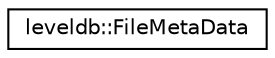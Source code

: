digraph "Graphical Class Hierarchy"
{
  edge [fontname="Helvetica",fontsize="10",labelfontname="Helvetica",labelfontsize="10"];
  node [fontname="Helvetica",fontsize="10",shape=record];
  rankdir="LR";
  Node1 [label="leveldb::FileMetaData",height=0.2,width=0.4,color="black", fillcolor="white", style="filled",URL="$structleveldb_1_1_file_meta_data.html"];
}
